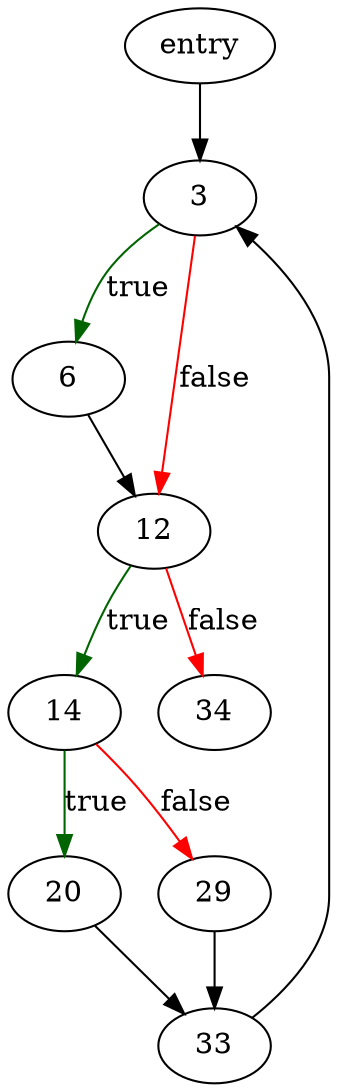 digraph "sqlite3ExprSkipCollate" {
	// Node definitions.
	1 [label=entry];
	3;
	6;
	12;
	14;
	20;
	29;
	33;
	34;

	// Edge definitions.
	1 -> 3;
	3 -> 6 [
		color=darkgreen
		label=true
	];
	3 -> 12 [
		color=red
		label=false
	];
	6 -> 12;
	12 -> 14 [
		color=darkgreen
		label=true
	];
	12 -> 34 [
		color=red
		label=false
	];
	14 -> 20 [
		color=darkgreen
		label=true
	];
	14 -> 29 [
		color=red
		label=false
	];
	20 -> 33;
	29 -> 33;
	33 -> 3;
}
